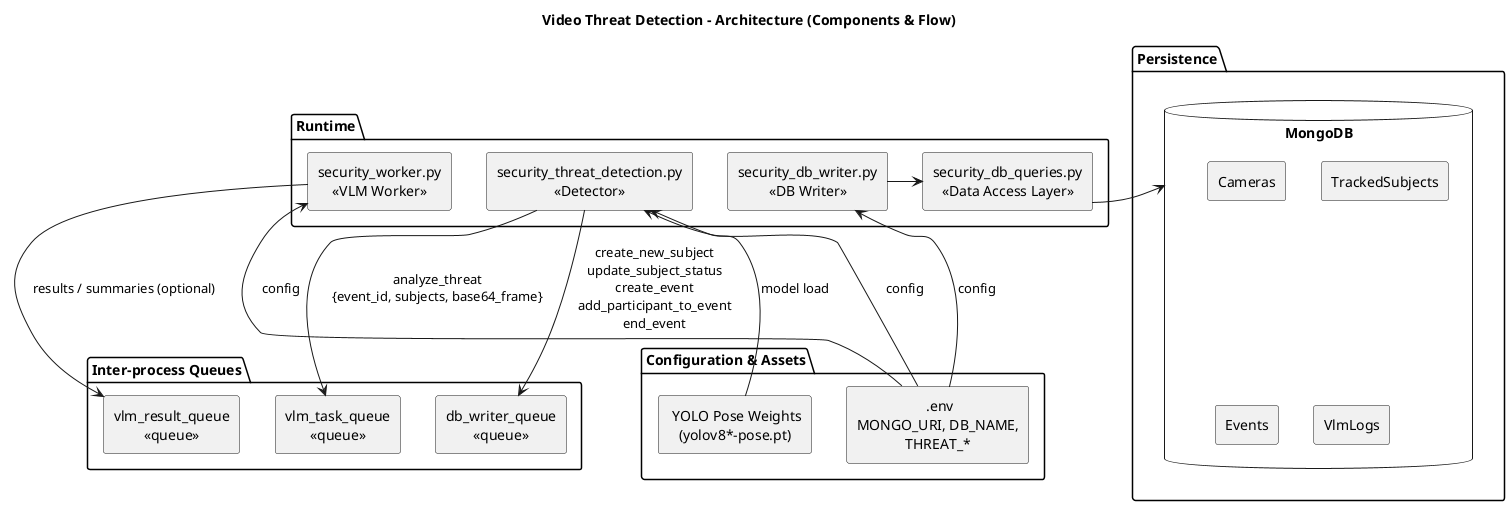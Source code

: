 @startuml
' Application Architecture - Components and Data Flow
skinparam componentStyle rectangle
skinparam shadowing false
skinparam monochrome false
skinparam defaultTextAlignment center
skinparam wrapWidth 200

title Video Threat Detection – Architecture (Components & Flow)

package "Runtime" {
  [security_threat_detection.py\n<<Detector>>] as Detector
  [security_db_writer.py\n<<DB Writer>>] as DBWriter
  [security_worker.py\n<<VLM Worker>>] as VLMWorker
  [security_db_queries.py\n<<Data Access Layer>>] as DAL
}

package "Configuration & Assets" {
  [ .env\nMONGO_URI, DB_NAME, THREAT_* ] as Env
  [ YOLO Pose Weights\n(yolov8*-pose.pt) ] as Weights
}

package "Inter-process Queues" {
  [db_writer_queue\n<<queue>>] as QDB
  [vlm_task_queue\n<<queue>>] as QVLM
  [vlm_result_queue\n<<queue>>] as QVLMR
}

package "Persistence" {
  database "MongoDB" as Mongo {
    [Cameras]
    [TrackedSubjects]
    [Events]
    [VlmLogs]
  }
}

Detector -down-> QDB : create_new_subject\nupdate_subject_status\ncreate_event\nadd_participant_to_event\nend_event
Detector -down-> QVLM : analyze_threat\n{event_id, subjects, base64_frame}
VLMWorker -left-> QVLMR : results / summaries (optional)
DBWriter -right-> DAL
DAL -right-> Mongo

Env -up-> Detector : config
Env -up-> DBWriter : config
Env -up-> VLMWorker : config
Weights -up-> Detector : model load

@enduml

@startuml
' Event Lifecycle – Sequence
hide footbox
skinparam shadowing false
skinparam sequenceArrowThickness 1
skinparam sequenceLifeLineBorderColor #999
skinparam sequenceLifeLineBorderThickness 1
skinparam lifelineStrategy solid

actor "Video Source" as Cam
participant Detector as D
participant "db_writer_queue" as Qdb
participant DBWriter as W
database Mongo as M
participant "vlm_task_queue" as Qvlm
participant VLMWorker as VW

Cam -> D: Frames
D -> D: Detect persons (YOLO pose)\nEvaluate on-ground heuristic
alt suspicious confirmed (POSE_CONFIRMATION_SEC)
  D -> Qdb: create_event(event_id, start_camera_id, first_participant)
  Qdb -> W: task
  W -> M: insert Events
end

loop every VLM_INTERVAL_SEC while event active
  D -> Qvlm: analyze_threat(event_id, subjects, base64_frame)
  Qvlm -> VW: task
  VW -> VW: analyze frame (VLM)
  VW -> M: insert VlmLogs\n(optional: embedding)
end

alt subject cleared
  D -> Qdb: end_event(event_id, final_status, summary)
  Qdb -> W: task
  W -> M: update Events
end
@enduml

@startuml
' Deployment Diagram – Local & Containerized
skinparam shadowing false
skinparam componentStyle rectangle
skinparam nodesep 30
skinparam ranksep 30

node "Developer Machine" as Dev {
  node "Process Group" {
    component "Detector (security_threat_detection.py)" as C1
    component "DB Writer (security_db_writer.py)" as C2
    component "VLM Worker (security_worker.py)" as C3
    artifact ".env" as Aenv
    Aenv -down-> C1
    Aenv -down-> C2
    Aenv -down-> C3
  }
}

node "Cloud" {
  node "MongoDB Atlas" as Atlas {
    database "MongoDB" as MDB
  }
}

C1 --> MDB : read/write via DAL
C2 --> MDB : writes
C3 --> MDB : writes

' Containerized option (one detector per camera)
node "Container Host / Orchestrator" as K8s {
  node "detector-[N]" {
    component "Detector" as PodDet
  }
  node "db-writer" {
    component "DB Writer" as PodDbw
  }
  node "ai-worker[x]" {
    component "VLM Worker" as PodVlm
  }
}

PodDet --> MDB
PodDbw --> MDB
PodVlm --> MDB

note bottom of K8s
- Scale PodDet horizontally by camera count
- Scale PodVlm by analysis throughput
- Configure secrets/env for MONGO_URI, DB_NAME, THREAT_*
end note

@enduml
